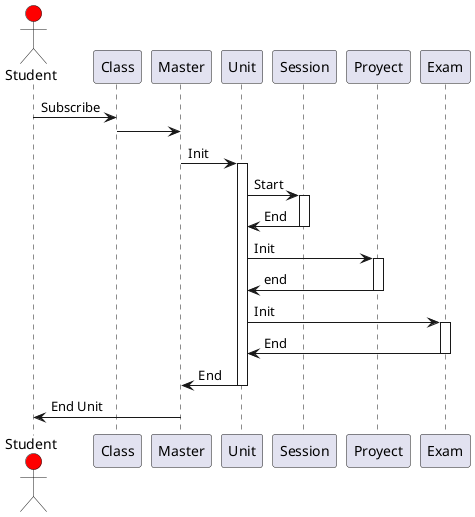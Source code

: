 @startuml 5
actor Student #red

Student -> Class: Subscribe

Class -> Master:

Master -> Unit: Init
activate Unit

Unit -> Session: Start
activate Session

Session -> Unit: End
deactivate Session

Unit -> Proyect: Init
activate Proyect

Proyect -> Unit: end
deactivate Proyect

Unit -> Exam: Init
activate Exam

Exam -> Unit: End
deactivate Exam

Unit -> Master: End
deactivate Unit

Master -> Student: End Unit
deactivate Unit

@enduml